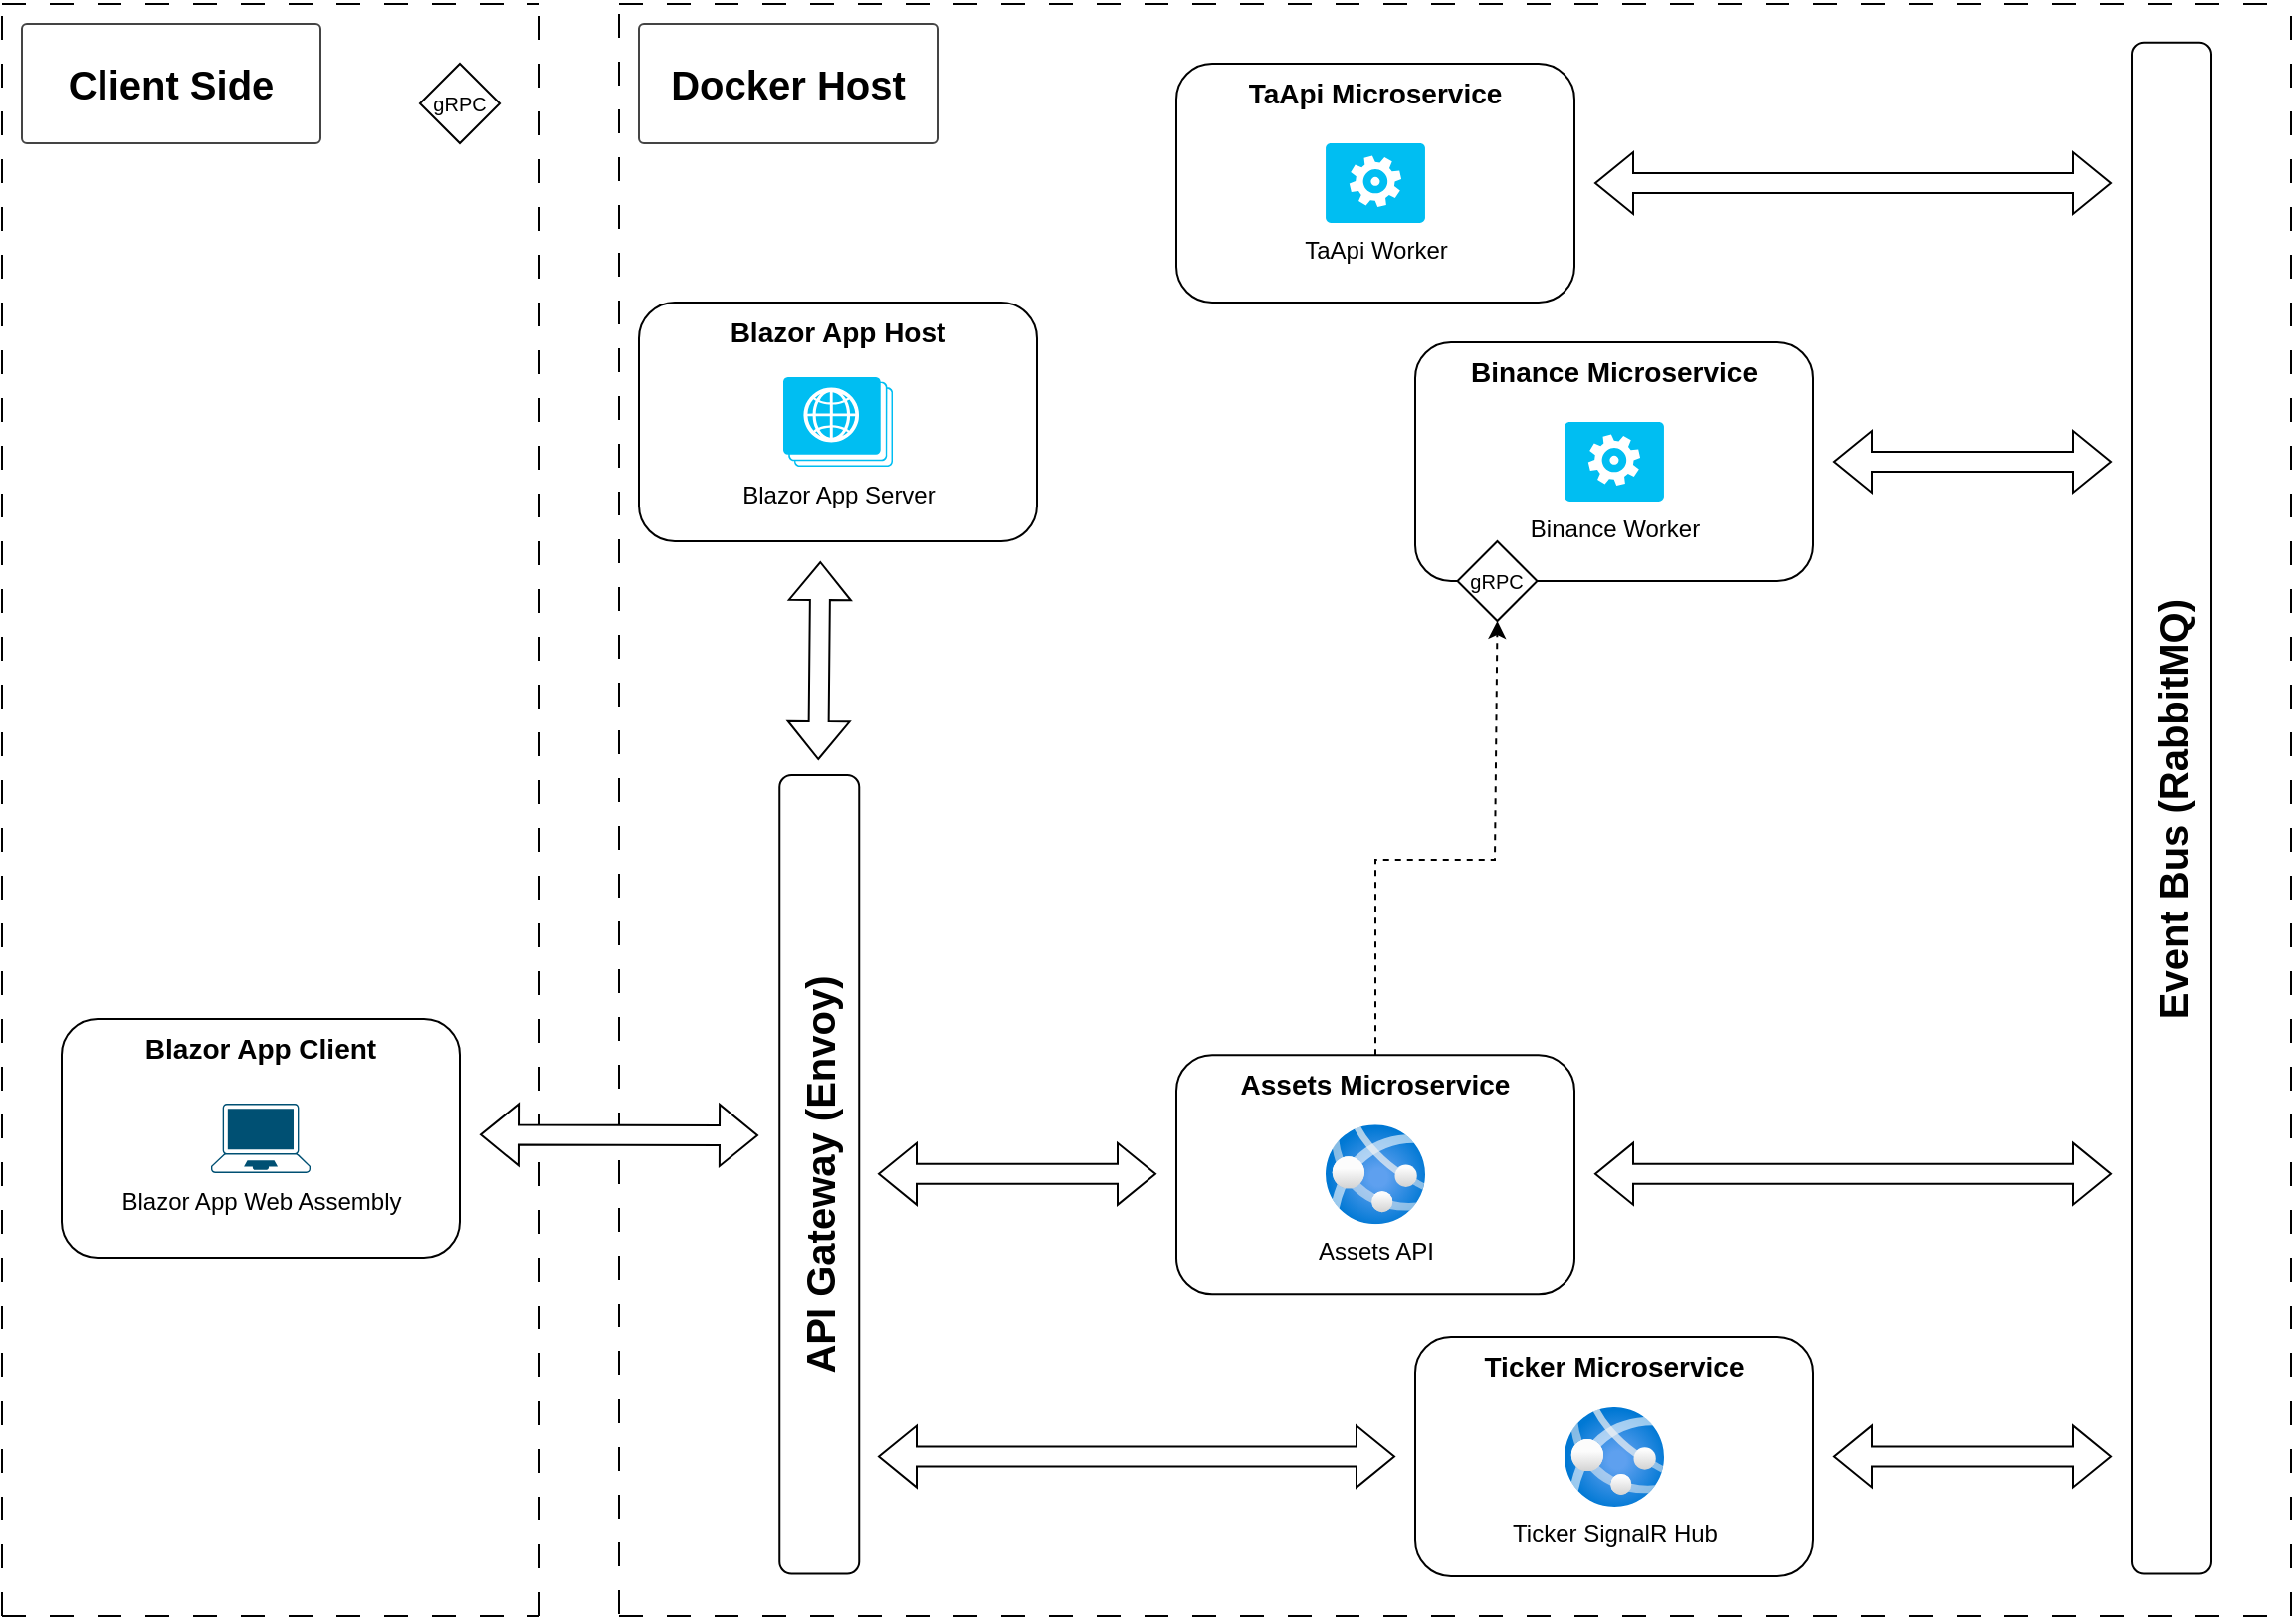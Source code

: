 <mxfile version="21.6.1" type="device">
  <diagram name="Page-1" id="ocYabFBNLonlMKq6rei5">
    <mxGraphModel dx="1558" dy="983" grid="1" gridSize="10" guides="1" tooltips="1" connect="1" arrows="1" fold="1" page="1" pageScale="1" pageWidth="1169" pageHeight="827" math="0" shadow="0">
      <root>
        <mxCell id="0" />
        <mxCell id="1" parent="0" />
        <mxCell id="UJiWcECMGTA1ZVsQqKyT-2" value="Event Bus (RabbitMQ)" style="rounded=1;whiteSpace=wrap;html=1;fontStyle=1;fontSize=20;rotation=-90;" parent="1" vertex="1">
          <mxGeometry x="715.32" y="394.07" width="769.37" height="40" as="geometry" />
        </mxCell>
        <mxCell id="UJiWcECMGTA1ZVsQqKyT-4" value="" style="endArrow=none;dashed=1;html=1;rounded=0;dashPattern=12 12;" parent="1" edge="1">
          <mxGeometry width="50" height="50" relative="1" as="geometry">
            <mxPoint x="320" y="10" as="sourcePoint" />
            <mxPoint x="1160" y="10" as="targetPoint" />
          </mxGeometry>
        </mxCell>
        <mxCell id="UJiWcECMGTA1ZVsQqKyT-6" value="" style="endArrow=none;dashed=1;html=1;rounded=0;dashPattern=12 12;" parent="1" edge="1">
          <mxGeometry width="50" height="50" relative="1" as="geometry">
            <mxPoint x="1160" y="820" as="sourcePoint" />
            <mxPoint x="1160" y="10" as="targetPoint" />
          </mxGeometry>
        </mxCell>
        <mxCell id="UJiWcECMGTA1ZVsQqKyT-27" value="" style="group" parent="1" vertex="1" connectable="0">
          <mxGeometry x="600" y="538.13" width="200" height="120" as="geometry" />
        </mxCell>
        <mxCell id="UJiWcECMGTA1ZVsQqKyT-17" value="&lt;div style=&quot;font-size: 14px;&quot;&gt;&lt;span style=&quot;background-color: initial; font-size: 14px;&quot;&gt;Assets Microservice&lt;/span&gt;&lt;/div&gt;" style="rounded=1;whiteSpace=wrap;html=1;align=center;verticalAlign=top;fontStyle=1;fontSize=14;container=0;" parent="UJiWcECMGTA1ZVsQqKyT-27" vertex="1">
          <mxGeometry width="200" height="120" as="geometry" />
        </mxCell>
        <mxCell id="UJiWcECMGTA1ZVsQqKyT-24" value="Assets API" style="image;aspect=fixed;html=1;points=[];align=center;fontSize=12;image=img/lib/azure2/compute/App_Services.svg;" parent="UJiWcECMGTA1ZVsQqKyT-27" vertex="1">
          <mxGeometry x="75" y="35" width="50" height="50" as="geometry" />
        </mxCell>
        <mxCell id="UJiWcECMGTA1ZVsQqKyT-28" value="" style="group" parent="1" vertex="1" connectable="0">
          <mxGeometry x="720" y="680" width="200" height="120" as="geometry" />
        </mxCell>
        <mxCell id="UJiWcECMGTA1ZVsQqKyT-13" value="&lt;div style=&quot;font-size: 14px;&quot;&gt;&lt;span style=&quot;background-color: initial; font-size: 14px;&quot;&gt;Ticker Microservice&lt;/span&gt;&lt;/div&gt;" style="rounded=1;whiteSpace=wrap;html=1;align=center;verticalAlign=top;fontStyle=1;fontSize=14;container=0;" parent="UJiWcECMGTA1ZVsQqKyT-28" vertex="1">
          <mxGeometry width="200" height="120" as="geometry" />
        </mxCell>
        <mxCell id="UJiWcECMGTA1ZVsQqKyT-26" value="Ticker SignalR Hub" style="image;aspect=fixed;html=1;points=[];align=center;fontSize=12;image=img/lib/azure2/compute/App_Services.svg;" parent="UJiWcECMGTA1ZVsQqKyT-28" vertex="1">
          <mxGeometry x="75" y="35" width="50" height="50" as="geometry" />
        </mxCell>
        <mxCell id="UJiWcECMGTA1ZVsQqKyT-32" value="" style="endArrow=none;dashed=1;html=1;rounded=0;dashPattern=12 12;" parent="1" edge="1">
          <mxGeometry width="50" height="50" relative="1" as="geometry">
            <mxPoint x="320" y="820" as="sourcePoint" />
            <mxPoint x="1160" y="820" as="targetPoint" />
          </mxGeometry>
        </mxCell>
        <mxCell id="UJiWcECMGTA1ZVsQqKyT-33" value="" style="group" parent="1" vertex="1" connectable="0">
          <mxGeometry x="330" y="160" width="200" height="120" as="geometry" />
        </mxCell>
        <mxCell id="UJiWcECMGTA1ZVsQqKyT-30" value="&lt;div style=&quot;font-size: 14px;&quot;&gt;&lt;span style=&quot;background-color: initial; font-size: 14px;&quot;&gt;Blazor App Host&lt;/span&gt;&lt;/div&gt;" style="rounded=1;whiteSpace=wrap;html=1;align=center;verticalAlign=top;fontStyle=1;fontSize=14;container=0;" parent="UJiWcECMGTA1ZVsQqKyT-33" vertex="1">
          <mxGeometry width="200" height="120" as="geometry" />
        </mxCell>
        <mxCell id="UJiWcECMGTA1ZVsQqKyT-20" value="Blazor App Server" style="verticalLabelPosition=bottom;html=1;verticalAlign=top;align=center;strokeColor=none;fillColor=#00BEF2;shape=mxgraph.azure.web_roles;" parent="UJiWcECMGTA1ZVsQqKyT-33" vertex="1">
          <mxGeometry x="72.5" y="37.5" width="55.0" height="45" as="geometry" />
        </mxCell>
        <mxCell id="UJiWcECMGTA1ZVsQqKyT-34" value="API Gateway (Envoy)" style="rounded=1;whiteSpace=wrap;html=1;fontStyle=1;fontSize=20;rotation=-90;" parent="1" vertex="1">
          <mxGeometry x="220" y="578.13" width="401.25" height="40" as="geometry" />
        </mxCell>
        <mxCell id="UJiWcECMGTA1ZVsQqKyT-39" value="" style="shape=flexArrow;endArrow=classic;startArrow=classic;html=1;rounded=0;fillColor=default;" parent="1" edge="1">
          <mxGeometry width="100" height="100" relative="1" as="geometry">
            <mxPoint x="450" y="597.92" as="sourcePoint" />
            <mxPoint x="590" y="597.92" as="targetPoint" />
          </mxGeometry>
        </mxCell>
        <mxCell id="UJiWcECMGTA1ZVsQqKyT-40" value="" style="shape=flexArrow;endArrow=classic;startArrow=classic;html=1;rounded=0;fillColor=default;" parent="1" edge="1">
          <mxGeometry width="100" height="100" relative="1" as="geometry">
            <mxPoint x="450" y="739.79" as="sourcePoint" />
            <mxPoint x="710" y="739.79" as="targetPoint" />
          </mxGeometry>
        </mxCell>
        <mxCell id="UJiWcECMGTA1ZVsQqKyT-47" value="" style="endArrow=none;dashed=1;html=1;rounded=0;dashPattern=12 12;" parent="1" edge="1">
          <mxGeometry width="50" height="50" relative="1" as="geometry">
            <mxPoint x="320" y="819" as="sourcePoint" />
            <mxPoint x="320" y="9" as="targetPoint" />
          </mxGeometry>
        </mxCell>
        <mxCell id="UJiWcECMGTA1ZVsQqKyT-49" value="Docker Host" style="strokeWidth=1;html=1;shadow=0;dashed=0;shape=mxgraph.ios.iTextInput;strokeColor=#444444;buttonText=;fontSize=20;whiteSpace=wrap;align=center;rotation=0;fontStyle=1" parent="1" vertex="1">
          <mxGeometry x="330" y="20" width="150" height="60" as="geometry" />
        </mxCell>
        <mxCell id="UJiWcECMGTA1ZVsQqKyT-53" value="" style="endArrow=none;dashed=1;html=1;rounded=0;dashPattern=12 12;" parent="1" edge="1">
          <mxGeometry width="50" height="50" relative="1" as="geometry">
            <mxPoint x="280" y="820" as="sourcePoint" />
            <mxPoint x="280" y="14" as="targetPoint" />
          </mxGeometry>
        </mxCell>
        <mxCell id="UJiWcECMGTA1ZVsQqKyT-46" value="" style="shape=flexArrow;endArrow=classic;startArrow=classic;html=1;rounded=0;fillColor=default;" parent="1" edge="1">
          <mxGeometry width="100" height="100" relative="1" as="geometry">
            <mxPoint x="250" y="578.13" as="sourcePoint" />
            <mxPoint x="390" y="578.55" as="targetPoint" />
          </mxGeometry>
        </mxCell>
        <mxCell id="UJiWcECMGTA1ZVsQqKyT-50" value="" style="endArrow=none;dashed=1;html=1;rounded=0;dashPattern=12 12;" parent="1" edge="1">
          <mxGeometry width="50" height="50" relative="1" as="geometry">
            <mxPoint x="10" y="820" as="sourcePoint" />
            <mxPoint x="10" y="10" as="targetPoint" />
          </mxGeometry>
        </mxCell>
        <mxCell id="UJiWcECMGTA1ZVsQqKyT-51" value="" style="endArrow=none;dashed=1;html=1;rounded=0;dashPattern=12 12;" parent="1" edge="1">
          <mxGeometry width="50" height="50" relative="1" as="geometry">
            <mxPoint x="10" y="820" as="sourcePoint" />
            <mxPoint x="280" y="820" as="targetPoint" />
          </mxGeometry>
        </mxCell>
        <mxCell id="UJiWcECMGTA1ZVsQqKyT-52" value="" style="endArrow=none;dashed=1;html=1;rounded=0;dashPattern=12 12;" parent="1" edge="1">
          <mxGeometry width="50" height="50" relative="1" as="geometry">
            <mxPoint x="10" y="10" as="sourcePoint" />
            <mxPoint x="280" y="10" as="targetPoint" />
          </mxGeometry>
        </mxCell>
        <mxCell id="UJiWcECMGTA1ZVsQqKyT-54" value="Client Side" style="strokeWidth=1;html=1;shadow=0;dashed=0;shape=mxgraph.ios.iTextInput;strokeColor=#444444;buttonText=;fontSize=20;whiteSpace=wrap;align=center;rotation=0;fontStyle=1" parent="1" vertex="1">
          <mxGeometry x="20" y="20" width="150" height="60" as="geometry" />
        </mxCell>
        <mxCell id="UJiWcECMGTA1ZVsQqKyT-55" value="" style="group" parent="1" vertex="1" connectable="0">
          <mxGeometry x="40" y="520" width="200" height="120" as="geometry" />
        </mxCell>
        <mxCell id="UJiWcECMGTA1ZVsQqKyT-43" value="&lt;div style=&quot;font-size: 14px;&quot;&gt;&lt;span style=&quot;background-color: initial; font-size: 14px;&quot;&gt;Blazor App Client&lt;/span&gt;&lt;/div&gt;" style="rounded=1;whiteSpace=wrap;html=1;align=center;verticalAlign=top;fontStyle=1;fontSize=14;container=0;" parent="UJiWcECMGTA1ZVsQqKyT-55" vertex="1">
          <mxGeometry width="200" height="120" as="geometry" />
        </mxCell>
        <mxCell id="UJiWcECMGTA1ZVsQqKyT-45" value="Blazor App Web Assembly" style="points=[[0.13,0.02,0],[0.5,0,0],[0.87,0.02,0],[0.885,0.4,0],[0.985,0.985,0],[0.5,1,0],[0.015,0.985,0],[0.115,0.4,0]];verticalLabelPosition=bottom;sketch=0;html=1;verticalAlign=top;aspect=fixed;align=center;pointerEvents=1;shape=mxgraph.cisco19.laptop;fillColor=#005073;strokeColor=none;" parent="UJiWcECMGTA1ZVsQqKyT-55" vertex="1">
          <mxGeometry x="75" y="42.5" width="50" height="35" as="geometry" />
        </mxCell>
        <mxCell id="UJiWcECMGTA1ZVsQqKyT-61" value="" style="shape=flexArrow;endArrow=classic;startArrow=classic;html=1;rounded=0;fillColor=default;" parent="1" edge="1">
          <mxGeometry width="100" height="100" relative="1" as="geometry">
            <mxPoint x="810" y="100" as="sourcePoint" />
            <mxPoint x="1070" y="100" as="targetPoint" />
          </mxGeometry>
        </mxCell>
        <mxCell id="UJiWcECMGTA1ZVsQqKyT-62" value="" style="shape=flexArrow;endArrow=classic;startArrow=classic;html=1;rounded=0;fillColor=default;" parent="1" edge="1">
          <mxGeometry width="100" height="100" relative="1" as="geometry">
            <mxPoint x="930" y="240" as="sourcePoint" />
            <mxPoint x="1070" y="240" as="targetPoint" />
          </mxGeometry>
        </mxCell>
        <mxCell id="UJiWcECMGTA1ZVsQqKyT-63" value="" style="shape=flexArrow;endArrow=classic;startArrow=classic;html=1;rounded=0;fillColor=default;" parent="1" edge="1">
          <mxGeometry width="100" height="100" relative="1" as="geometry">
            <mxPoint x="810" y="597.84" as="sourcePoint" />
            <mxPoint x="1070" y="597.84" as="targetPoint" />
          </mxGeometry>
        </mxCell>
        <mxCell id="UJiWcECMGTA1ZVsQqKyT-65" value="" style="shape=flexArrow;endArrow=classic;startArrow=classic;html=1;rounded=0;fillColor=default;" parent="1" edge="1">
          <mxGeometry width="100" height="100" relative="1" as="geometry">
            <mxPoint x="420.13" y="390" as="sourcePoint" />
            <mxPoint x="421.13" y="290" as="targetPoint" />
          </mxGeometry>
        </mxCell>
        <mxCell id="UJiWcECMGTA1ZVsQqKyT-66" value="" style="shape=flexArrow;endArrow=classic;startArrow=classic;html=1;rounded=0;fillColor=default;" parent="1" edge="1">
          <mxGeometry width="100" height="100" relative="1" as="geometry">
            <mxPoint x="930" y="739.71" as="sourcePoint" />
            <mxPoint x="1070" y="739.71" as="targetPoint" />
          </mxGeometry>
        </mxCell>
        <mxCell id="tQKjsndzDFyIy3BSKpJP-3" value="" style="group" vertex="1" connectable="0" parent="1">
          <mxGeometry x="600" y="40" width="200" height="120" as="geometry" />
        </mxCell>
        <mxCell id="UJiWcECMGTA1ZVsQqKyT-9" value="&lt;div style=&quot;font-size: 14px;&quot;&gt;&lt;span style=&quot;background-color: initial; font-size: 14px;&quot;&gt;TaApi Microservice&lt;/span&gt;&lt;/div&gt;" style="rounded=1;whiteSpace=wrap;html=1;align=center;verticalAlign=top;fontStyle=1;fontSize=14;container=0;" parent="tQKjsndzDFyIy3BSKpJP-3" vertex="1">
          <mxGeometry width="200" height="120" as="geometry" />
        </mxCell>
        <mxCell id="UJiWcECMGTA1ZVsQqKyT-10" value="TaApi Worker" style="verticalLabelPosition=bottom;html=1;verticalAlign=top;align=center;strokeColor=none;fillColor=#00BEF2;shape=mxgraph.azure.worker_role;" parent="tQKjsndzDFyIy3BSKpJP-3" vertex="1">
          <mxGeometry x="75" y="40" width="50" height="40" as="geometry" />
        </mxCell>
        <mxCell id="tQKjsndzDFyIy3BSKpJP-5" value="gRPC" style="rhombus;whiteSpace=wrap;html=1;fontSize=10;" vertex="1" parent="1">
          <mxGeometry x="220" y="40" width="40" height="40" as="geometry" />
        </mxCell>
        <mxCell id="tQKjsndzDFyIy3BSKpJP-10" value="" style="endArrow=classic;html=1;rounded=0;exitX=0.5;exitY=0;exitDx=0;exitDy=0;entryX=0.5;entryY=1;entryDx=0;entryDy=0;dashed=1;" edge="1" parent="1" source="UJiWcECMGTA1ZVsQqKyT-17" target="tQKjsndzDFyIy3BSKpJP-1">
          <mxGeometry width="50" height="50" relative="1" as="geometry">
            <mxPoint x="720" y="464" as="sourcePoint" />
            <mxPoint x="770" y="414" as="targetPoint" />
            <Array as="points">
              <mxPoint x="700" y="440" />
              <mxPoint x="760" y="440" />
            </Array>
          </mxGeometry>
        </mxCell>
        <mxCell id="tQKjsndzDFyIy3BSKpJP-11" value="" style="group" vertex="1" connectable="0" parent="1">
          <mxGeometry x="720" y="180" width="200" height="140" as="geometry" />
        </mxCell>
        <mxCell id="FpBSoa1wgW0N4byiWD_A-1" value="&lt;div style=&quot;font-size: 14px;&quot;&gt;&lt;span style=&quot;background-color: initial; font-size: 14px;&quot;&gt;Binance Microservice&lt;/span&gt;&lt;/div&gt;" style="rounded=1;whiteSpace=wrap;html=1;align=center;verticalAlign=top;fontStyle=1;fontSize=14;" parent="tQKjsndzDFyIy3BSKpJP-11" vertex="1">
          <mxGeometry width="200" height="120" as="geometry" />
        </mxCell>
        <mxCell id="FpBSoa1wgW0N4byiWD_A-2" value="Binance Worker" style="verticalLabelPosition=bottom;html=1;verticalAlign=top;align=center;strokeColor=none;fillColor=#00BEF2;shape=mxgraph.azure.worker_role;" parent="tQKjsndzDFyIy3BSKpJP-11" vertex="1">
          <mxGeometry x="75" y="40" width="50" height="40" as="geometry" />
        </mxCell>
        <mxCell id="tQKjsndzDFyIy3BSKpJP-1" value="gRPC" style="rhombus;whiteSpace=wrap;html=1;fontSize=10;" vertex="1" parent="tQKjsndzDFyIy3BSKpJP-11">
          <mxGeometry x="21.25" y="100" width="40" height="40" as="geometry" />
        </mxCell>
      </root>
    </mxGraphModel>
  </diagram>
</mxfile>
